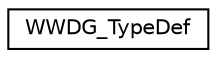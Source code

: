 digraph "Graphical Class Hierarchy"
{
 // LATEX_PDF_SIZE
  edge [fontname="Helvetica",fontsize="10",labelfontname="Helvetica",labelfontsize="10"];
  node [fontname="Helvetica",fontsize="10",shape=record];
  rankdir="LR";
  Node0 [label="WWDG_TypeDef",height=0.2,width=0.4,color="black", fillcolor="white", style="filled",URL="$structWWDG__TypeDef.html",tooltip="Window WATCHDOG."];
}
